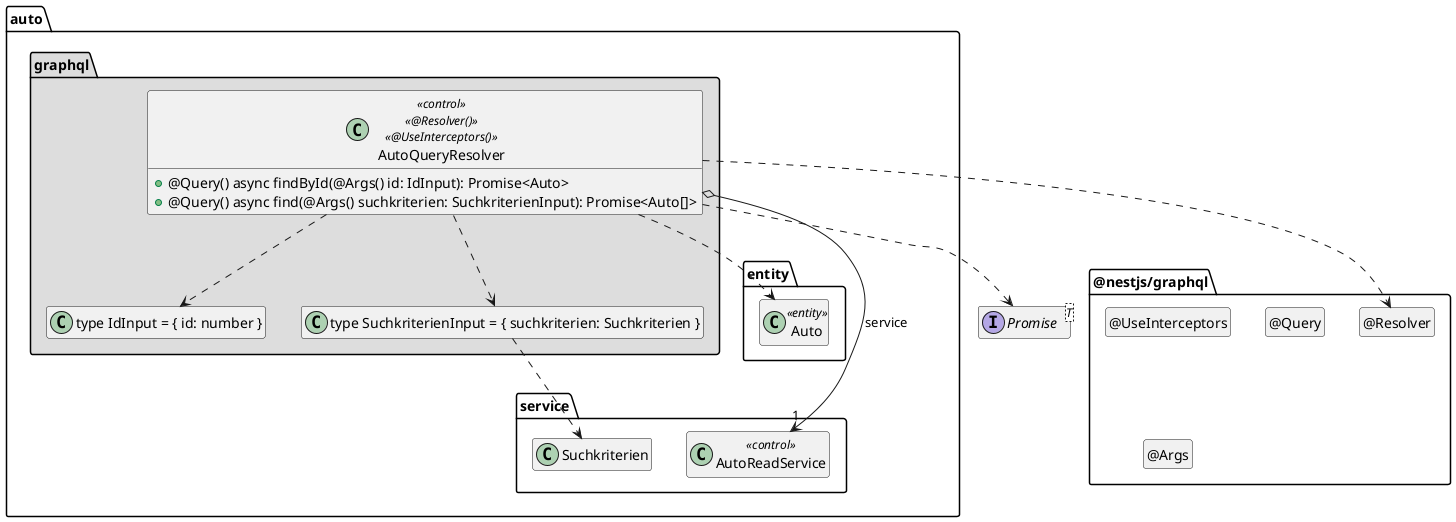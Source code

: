 @startuml Controller-Klasse

interface Promise<T>

package @nestjs/graphql {
  class "@Resolver" as Resolver
  hide Resolver circle

  class "@UseInterceptors" as UseInterceptors
  hide UseInterceptors circle

  class "@Query" as Query
  hide Query circle

  class "@Args" as Args
  hide Args circle

  Resolver .left[hidden].> Promise
}

package auto {
  package entity {
    class Auto <<entity>>
  }

  package service {
    class AutoReadService << control >>
    class Suchkriterien
  }

  package graphql #DDDDDD {
    class "type IdInput = { id: number }" as IdInput
    class "type SuchkriterienInput = { suchkriterien: Suchkriterien }" as SuchkriterienInput
    class AutoQueryResolver << control >> << @Resolver() >> << @UseInterceptors() >> {
      + @Query() async findById(@Args() id: IdInput): Promise<Auto>
      + @Query() async find(@Args() suchkriterien: SuchkriterienInput): Promise<Auto[]>
    }

    AutoQueryResolver o--> "1" AutoReadService : service
    AutoQueryResolver ..> Auto
    AutoQueryResolver ..> IdInput
    AutoQueryResolver ..> SuchkriterienInput
    SuchkriterienInput ..> Suchkriterien
    AutoQueryResolver ..> Resolver
    AutoQueryResolver ..> Promise
  }
}

hide empty members

@enduml
